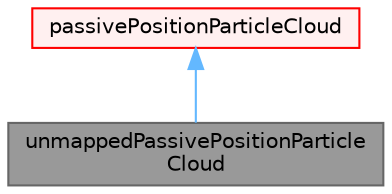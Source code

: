digraph "unmappedPassivePositionParticleCloud"
{
 // LATEX_PDF_SIZE
  bgcolor="transparent";
  edge [fontname=Helvetica,fontsize=10,labelfontname=Helvetica,labelfontsize=10];
  node [fontname=Helvetica,fontsize=10,shape=box,height=0.2,width=0.4];
  Node1 [id="Node000001",label="unmappedPassivePositionParticle\lCloud",height=0.2,width=0.4,color="gray40", fillcolor="grey60", style="filled", fontcolor="black",tooltip="passivePositionParticleCloud but with autoMap and writing disabled. Only used for its objectRegistry ..."];
  Node2 -> Node1 [id="edge1_Node000001_Node000002",dir="back",color="steelblue1",style="solid",tooltip=" "];
  Node2 [id="Node000002",label="passivePositionParticleCloud",height=0.2,width=0.4,color="red", fillcolor="#FFF0F0", style="filled",URL="$classFoam_1_1passivePositionParticleCloud.html",tooltip="A Cloud of passive particles."];
}
